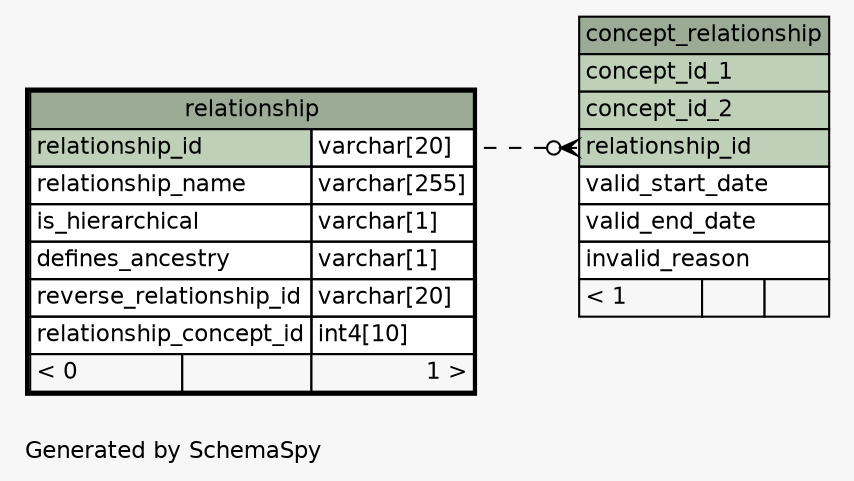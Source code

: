 // dot 2.38.0 on Linux 3.16.0-38-generic
// SchemaSpy rev 590
digraph "impliedTwoDegreesRelationshipsDiagram" {
  graph [
    rankdir="RL"
    bgcolor="#f7f7f7"
    label="\nGenerated by SchemaSpy"
    labeljust="l"
    nodesep="0.18"
    ranksep="0.46"
    fontname="Helvetica"
    fontsize="11"
  ];
  node [
    fontname="Helvetica"
    fontsize="11"
    shape="plaintext"
  ];
  edge [
    arrowsize="0.8"
  ];
  "concept_relationship":"relationship_id":w -> "relationship":"relationship_id.type":e [arrowhead=none dir=back arrowtail=crowodot style=dashed];
  "concept_relationship" [
    label=<
    <TABLE BORDER="0" CELLBORDER="1" CELLSPACING="0" BGCOLOR="#ffffff">
      <TR><TD COLSPAN="3" BGCOLOR="#9bab96" ALIGN="CENTER">concept_relationship</TD></TR>
      <TR><TD PORT="concept_id_1" COLSPAN="3" BGCOLOR="#bed1b8" ALIGN="LEFT">concept_id_1</TD></TR>
      <TR><TD PORT="concept_id_2" COLSPAN="3" BGCOLOR="#bed1b8" ALIGN="LEFT">concept_id_2</TD></TR>
      <TR><TD PORT="relationship_id" COLSPAN="3" BGCOLOR="#bed1b8" ALIGN="LEFT">relationship_id</TD></TR>
      <TR><TD PORT="valid_start_date" COLSPAN="3" ALIGN="LEFT">valid_start_date</TD></TR>
      <TR><TD PORT="valid_end_date" COLSPAN="3" ALIGN="LEFT">valid_end_date</TD></TR>
      <TR><TD PORT="invalid_reason" COLSPAN="3" ALIGN="LEFT">invalid_reason</TD></TR>
      <TR><TD ALIGN="LEFT" BGCOLOR="#f7f7f7">&lt; 1</TD><TD ALIGN="RIGHT" BGCOLOR="#f7f7f7">  </TD><TD ALIGN="RIGHT" BGCOLOR="#f7f7f7">  </TD></TR>
    </TABLE>>
    URL="concept_relationship.html"
    tooltip="concept_relationship"
  ];
  "relationship" [
    label=<
    <TABLE BORDER="2" CELLBORDER="1" CELLSPACING="0" BGCOLOR="#ffffff">
      <TR><TD COLSPAN="3" BGCOLOR="#9bab96" ALIGN="CENTER">relationship</TD></TR>
      <TR><TD PORT="relationship_id" COLSPAN="2" BGCOLOR="#bed1b8" ALIGN="LEFT">relationship_id</TD><TD PORT="relationship_id.type" ALIGN="LEFT">varchar[20]</TD></TR>
      <TR><TD PORT="relationship_name" COLSPAN="2" ALIGN="LEFT">relationship_name</TD><TD PORT="relationship_name.type" ALIGN="LEFT">varchar[255]</TD></TR>
      <TR><TD PORT="is_hierarchical" COLSPAN="2" ALIGN="LEFT">is_hierarchical</TD><TD PORT="is_hierarchical.type" ALIGN="LEFT">varchar[1]</TD></TR>
      <TR><TD PORT="defines_ancestry" COLSPAN="2" ALIGN="LEFT">defines_ancestry</TD><TD PORT="defines_ancestry.type" ALIGN="LEFT">varchar[1]</TD></TR>
      <TR><TD PORT="reverse_relationship_id" COLSPAN="2" ALIGN="LEFT">reverse_relationship_id</TD><TD PORT="reverse_relationship_id.type" ALIGN="LEFT">varchar[20]</TD></TR>
      <TR><TD PORT="relationship_concept_id" COLSPAN="2" ALIGN="LEFT">relationship_concept_id</TD><TD PORT="relationship_concept_id.type" ALIGN="LEFT">int4[10]</TD></TR>
      <TR><TD ALIGN="LEFT" BGCOLOR="#f7f7f7">&lt; 0</TD><TD ALIGN="RIGHT" BGCOLOR="#f7f7f7">  </TD><TD ALIGN="RIGHT" BGCOLOR="#f7f7f7">1 &gt;</TD></TR>
    </TABLE>>
    URL="relationship.html"
    tooltip="relationship"
  ];
}
